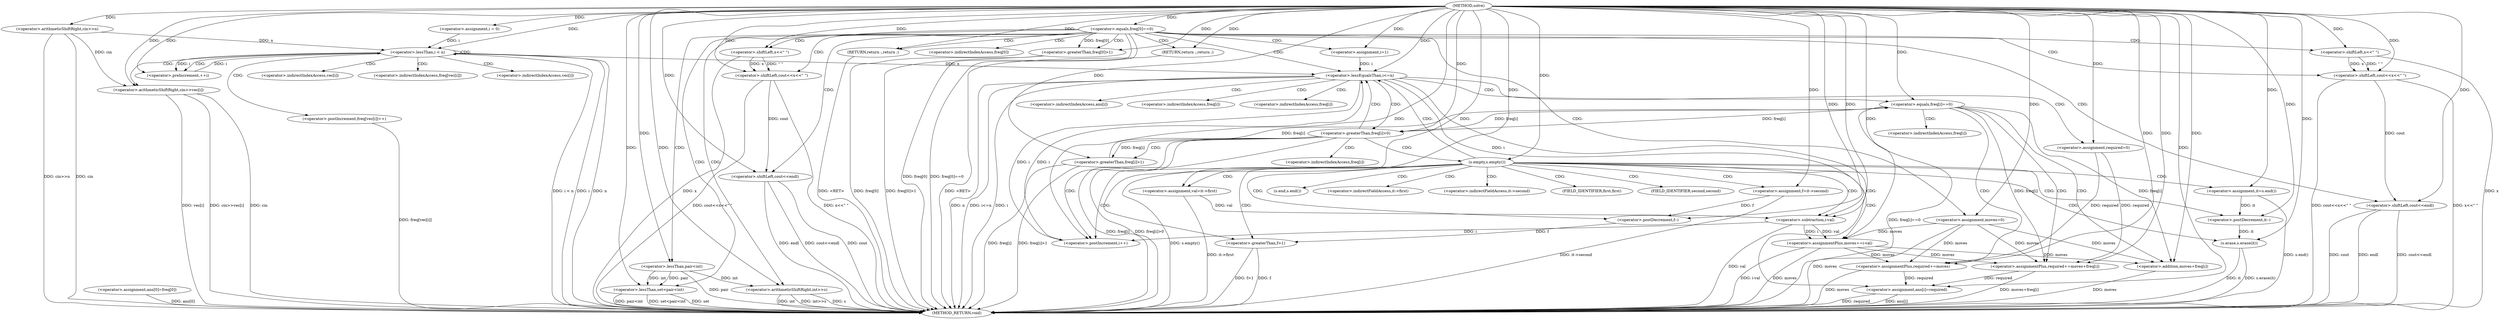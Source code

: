 digraph "solve" {  
"1000743" [label = "(METHOD,solve)" ]
"1000924" [label = "(METHOD_RETURN,void)" ]
"1000746" [label = "(<operator>.arithmeticShiftRight,cin>>n)" ]
"1000774" [label = "(<operator>.assignment,ans[0]=freq[0])" ]
"1000800" [label = "(<operator>.assignment,moves=0)" ]
"1000920" [label = "(<operator>.shiftLeft,cout<<endl)" ]
"1000923" [label = "(RETURN,return ;,return ;)" ]
"1000753" [label = "(<operator>.assignment,i = 0)" ]
"1000756" [label = "(<operator>.lessThan,i < n)" ]
"1000759" [label = "(<operator>.preIncrement,++i)" ]
"1000782" [label = "(<operator>.equals,freq[0]==0)" ]
"1000804" [label = "(<operator>.lessThan,set<pair<int)" ]
"1000809" [label = "(<operator>.arithmeticShiftRight,int>>s)" ]
"1000813" [label = "(<operator>.greaterThan,freq[0]>1)" ]
"1000822" [label = "(<operator>.assignment,i=1)" ]
"1000825" [label = "(<operator>.lessEqualsThan,i<=n)" ]
"1000828" [label = "(<operator>.postIncrement,i++)" ]
"1000915" [label = "(<operator>.shiftLeft,cout<<x<<\" \")" ]
"1000762" [label = "(<operator>.arithmeticShiftRight,cin>>vec[i])" ]
"1000767" [label = "(<operator>.postIncrement,freq[vec[i]]++)" ]
"1000795" [label = "(<operator>.shiftLeft,cout<<endl)" ]
"1000798" [label = "(RETURN,return ;,return ;)" ]
"1000832" [label = "(<operator>.assignment,required=0)" ]
"1000854" [label = "(<operator>.assignment,ans[i]=required)" ]
"1000790" [label = "(<operator>.shiftLeft,cout<<x<<\" \")" ]
"1000806" [label = "(<operator>.lessThan,pair<int)" ]
"1000836" [label = "(<operator>.equals,freq[i]==0)" ]
"1000860" [label = "(<operator>.greaterThan,freq[i]>0)" ]
"1000917" [label = "(<operator>.shiftLeft,x<<\" \")" ]
"1000842" [label = "(<operator>.assignmentPlus,required+=moves)" ]
"1000792" [label = "(<operator>.shiftLeft,x<<\" \")" ]
"1000847" [label = "(<operator>.assignmentPlus,required+=moves+freq[i])" ]
"1000867" [label = "(<operator>.greaterThan,freq[i]>1)" ]
"1000881" [label = "(<operator>.assignment,it=s.end())" ]
"1000884" [label = "(<operator>.postDecrement,it--)" ]
"1000887" [label = "(<operator>.assignment,val=it->first)" ]
"1000893" [label = "(<operator>.assignment,f=it->second)" ]
"1000898" [label = "(<operator>.assignmentPlus,moves+=i-val)" ]
"1000903" [label = "(<operator>.postDecrement,f--)" ]
"1000905" [label = "(s.erase,s.erase(it))" ]
"1000877" [label = "(s.empty,s.empty())" ]
"1000908" [label = "(<operator>.greaterThan,f>1)" ]
"1000849" [label = "(<operator>.addition,moves+freq[i])" ]
"1000900" [label = "(<operator>.subtraction,i-val)" ]
"1000814" [label = "(<operator>.indirectIndexAccess,freq[0])" ]
"1000764" [label = "(<operator>.indirectIndexAccess,vec[i])" ]
"1000768" [label = "(<operator>.indirectIndexAccess,freq[vec[i]])" ]
"1000855" [label = "(<operator>.indirectIndexAccess,ans[i])" ]
"1000770" [label = "(<operator>.indirectIndexAccess,vec[i])" ]
"1000837" [label = "(<operator>.indirectIndexAccess,freq[i])" ]
"1000861" [label = "(<operator>.indirectIndexAccess,freq[i])" ]
"1000868" [label = "(<operator>.indirectIndexAccess,freq[i])" ]
"1000883" [label = "(s.end,s.end())" ]
"1000889" [label = "(<operator>.indirectFieldAccess,it->first)" ]
"1000895" [label = "(<operator>.indirectFieldAccess,it->second)" ]
"1000851" [label = "(<operator>.indirectIndexAccess,freq[i])" ]
"1000891" [label = "(FIELD_IDENTIFIER,first,first)" ]
"1000897" [label = "(FIELD_IDENTIFIER,second,second)" ]
  "1000798" -> "1000924"  [ label = "DDG: <RET>"] 
  "1000746" -> "1000924"  [ label = "DDG: cin"] 
  "1000746" -> "1000924"  [ label = "DDG: cin>>n"] 
  "1000756" -> "1000924"  [ label = "DDG: i"] 
  "1000756" -> "1000924"  [ label = "DDG: n"] 
  "1000756" -> "1000924"  [ label = "DDG: i < n"] 
  "1000774" -> "1000924"  [ label = "DDG: ans[0]"] 
  "1000782" -> "1000924"  [ label = "DDG: freq[0]"] 
  "1000782" -> "1000924"  [ label = "DDG: freq[0]==0"] 
  "1000800" -> "1000924"  [ label = "DDG: moves"] 
  "1000804" -> "1000924"  [ label = "DDG: pair<int"] 
  "1000804" -> "1000924"  [ label = "DDG: set<pair<int"] 
  "1000809" -> "1000924"  [ label = "DDG: int"] 
  "1000809" -> "1000924"  [ label = "DDG: int>>s"] 
  "1000813" -> "1000924"  [ label = "DDG: freq[0]"] 
  "1000813" -> "1000924"  [ label = "DDG: freq[0]>1"] 
  "1000825" -> "1000924"  [ label = "DDG: i"] 
  "1000825" -> "1000924"  [ label = "DDG: n"] 
  "1000825" -> "1000924"  [ label = "DDG: i<=n"] 
  "1000836" -> "1000924"  [ label = "DDG: freq[i]==0"] 
  "1000849" -> "1000924"  [ label = "DDG: moves"] 
  "1000847" -> "1000924"  [ label = "DDG: moves+freq[i]"] 
  "1000842" -> "1000924"  [ label = "DDG: moves"] 
  "1000854" -> "1000924"  [ label = "DDG: ans[i]"] 
  "1000854" -> "1000924"  [ label = "DDG: required"] 
  "1000860" -> "1000924"  [ label = "DDG: freq[i]"] 
  "1000860" -> "1000924"  [ label = "DDG: freq[i]>0"] 
  "1000877" -> "1000924"  [ label = "DDG: s.empty()"] 
  "1000881" -> "1000924"  [ label = "DDG: s.end()"] 
  "1000887" -> "1000924"  [ label = "DDG: it->first"] 
  "1000893" -> "1000924"  [ label = "DDG: it->second"] 
  "1000898" -> "1000924"  [ label = "DDG: moves"] 
  "1000900" -> "1000924"  [ label = "DDG: val"] 
  "1000898" -> "1000924"  [ label = "DDG: i-val"] 
  "1000905" -> "1000924"  [ label = "DDG: it"] 
  "1000905" -> "1000924"  [ label = "DDG: s.erase(it)"] 
  "1000908" -> "1000924"  [ label = "DDG: f"] 
  "1000908" -> "1000924"  [ label = "DDG: f>1"] 
  "1000917" -> "1000924"  [ label = "DDG: x"] 
  "1000915" -> "1000924"  [ label = "DDG: x<<\" \""] 
  "1000915" -> "1000924"  [ label = "DDG: cout<<x<<\" \""] 
  "1000920" -> "1000924"  [ label = "DDG: cout"] 
  "1000920" -> "1000924"  [ label = "DDG: endl"] 
  "1000920" -> "1000924"  [ label = "DDG: cout<<endl"] 
  "1000867" -> "1000924"  [ label = "DDG: freq[i]"] 
  "1000867" -> "1000924"  [ label = "DDG: freq[i]>1"] 
  "1000792" -> "1000924"  [ label = "DDG: x"] 
  "1000790" -> "1000924"  [ label = "DDG: x<<\" \""] 
  "1000790" -> "1000924"  [ label = "DDG: cout<<x<<\" \""] 
  "1000795" -> "1000924"  [ label = "DDG: cout"] 
  "1000795" -> "1000924"  [ label = "DDG: endl"] 
  "1000795" -> "1000924"  [ label = "DDG: cout<<endl"] 
  "1000762" -> "1000924"  [ label = "DDG: cin"] 
  "1000762" -> "1000924"  [ label = "DDG: vec[i]"] 
  "1000762" -> "1000924"  [ label = "DDG: cin>>vec[i]"] 
  "1000767" -> "1000924"  [ label = "DDG: freq[vec[i]]"] 
  "1000923" -> "1000924"  [ label = "DDG: <RET>"] 
  "1000804" -> "1000924"  [ label = "DDG: set"] 
  "1000806" -> "1000924"  [ label = "DDG: pair"] 
  "1000809" -> "1000924"  [ label = "DDG: s"] 
  "1000743" -> "1000800"  [ label = "DDG: "] 
  "1000743" -> "1000923"  [ label = "DDG: "] 
  "1000743" -> "1000746"  [ label = "DDG: "] 
  "1000743" -> "1000753"  [ label = "DDG: "] 
  "1000743" -> "1000822"  [ label = "DDG: "] 
  "1000915" -> "1000920"  [ label = "DDG: cout"] 
  "1000743" -> "1000920"  [ label = "DDG: "] 
  "1000753" -> "1000756"  [ label = "DDG: i"] 
  "1000759" -> "1000756"  [ label = "DDG: i"] 
  "1000743" -> "1000756"  [ label = "DDG: "] 
  "1000746" -> "1000756"  [ label = "DDG: n"] 
  "1000756" -> "1000759"  [ label = "DDG: i"] 
  "1000743" -> "1000759"  [ label = "DDG: "] 
  "1000743" -> "1000782"  [ label = "DDG: "] 
  "1000743" -> "1000798"  [ label = "DDG: "] 
  "1000743" -> "1000804"  [ label = "DDG: "] 
  "1000806" -> "1000804"  [ label = "DDG: int"] 
  "1000806" -> "1000804"  [ label = "DDG: pair"] 
  "1000806" -> "1000809"  [ label = "DDG: int"] 
  "1000743" -> "1000809"  [ label = "DDG: "] 
  "1000782" -> "1000813"  [ label = "DDG: freq[0]"] 
  "1000743" -> "1000813"  [ label = "DDG: "] 
  "1000822" -> "1000825"  [ label = "DDG: i"] 
  "1000828" -> "1000825"  [ label = "DDG: i"] 
  "1000743" -> "1000825"  [ label = "DDG: "] 
  "1000756" -> "1000825"  [ label = "DDG: n"] 
  "1000825" -> "1000828"  [ label = "DDG: i"] 
  "1000900" -> "1000828"  [ label = "DDG: i"] 
  "1000743" -> "1000828"  [ label = "DDG: "] 
  "1000743" -> "1000832"  [ label = "DDG: "] 
  "1000847" -> "1000854"  [ label = "DDG: required"] 
  "1000842" -> "1000854"  [ label = "DDG: required"] 
  "1000743" -> "1000854"  [ label = "DDG: "] 
  "1000743" -> "1000915"  [ label = "DDG: "] 
  "1000917" -> "1000915"  [ label = "DDG: \" \""] 
  "1000917" -> "1000915"  [ label = "DDG: x"] 
  "1000746" -> "1000762"  [ label = "DDG: cin"] 
  "1000743" -> "1000762"  [ label = "DDG: "] 
  "1000790" -> "1000795"  [ label = "DDG: cout"] 
  "1000743" -> "1000795"  [ label = "DDG: "] 
  "1000743" -> "1000806"  [ label = "DDG: "] 
  "1000743" -> "1000917"  [ label = "DDG: "] 
  "1000743" -> "1000790"  [ label = "DDG: "] 
  "1000792" -> "1000790"  [ label = "DDG: x"] 
  "1000792" -> "1000790"  [ label = "DDG: \" \""] 
  "1000860" -> "1000836"  [ label = "DDG: freq[i]"] 
  "1000867" -> "1000836"  [ label = "DDG: freq[i]"] 
  "1000743" -> "1000836"  [ label = "DDG: "] 
  "1000800" -> "1000842"  [ label = "DDG: moves"] 
  "1000898" -> "1000842"  [ label = "DDG: moves"] 
  "1000743" -> "1000842"  [ label = "DDG: "] 
  "1000836" -> "1000860"  [ label = "DDG: freq[i]"] 
  "1000743" -> "1000860"  [ label = "DDG: "] 
  "1000743" -> "1000792"  [ label = "DDG: "] 
  "1000832" -> "1000842"  [ label = "DDG: required"] 
  "1000836" -> "1000847"  [ label = "DDG: freq[i]"] 
  "1000800" -> "1000847"  [ label = "DDG: moves"] 
  "1000898" -> "1000847"  [ label = "DDG: moves"] 
  "1000743" -> "1000847"  [ label = "DDG: "] 
  "1000743" -> "1000881"  [ label = "DDG: "] 
  "1000900" -> "1000898"  [ label = "DDG: i"] 
  "1000900" -> "1000898"  [ label = "DDG: val"] 
  "1000832" -> "1000847"  [ label = "DDG: required"] 
  "1000860" -> "1000867"  [ label = "DDG: freq[i]"] 
  "1000743" -> "1000867"  [ label = "DDG: "] 
  "1000743" -> "1000877"  [ label = "DDG: "] 
  "1000881" -> "1000884"  [ label = "DDG: it"] 
  "1000743" -> "1000884"  [ label = "DDG: "] 
  "1000743" -> "1000887"  [ label = "DDG: "] 
  "1000743" -> "1000893"  [ label = "DDG: "] 
  "1000743" -> "1000898"  [ label = "DDG: "] 
  "1000800" -> "1000898"  [ label = "DDG: moves"] 
  "1000893" -> "1000903"  [ label = "DDG: f"] 
  "1000743" -> "1000903"  [ label = "DDG: "] 
  "1000884" -> "1000905"  [ label = "DDG: it"] 
  "1000743" -> "1000905"  [ label = "DDG: "] 
  "1000800" -> "1000849"  [ label = "DDG: moves"] 
  "1000898" -> "1000849"  [ label = "DDG: moves"] 
  "1000743" -> "1000849"  [ label = "DDG: "] 
  "1000836" -> "1000849"  [ label = "DDG: freq[i]"] 
  "1000825" -> "1000900"  [ label = "DDG: i"] 
  "1000743" -> "1000900"  [ label = "DDG: "] 
  "1000887" -> "1000900"  [ label = "DDG: val"] 
  "1000903" -> "1000908"  [ label = "DDG: f"] 
  "1000743" -> "1000908"  [ label = "DDG: "] 
  "1000756" -> "1000764"  [ label = "CDG: "] 
  "1000756" -> "1000770"  [ label = "CDG: "] 
  "1000756" -> "1000762"  [ label = "CDG: "] 
  "1000756" -> "1000767"  [ label = "CDG: "] 
  "1000756" -> "1000756"  [ label = "CDG: "] 
  "1000756" -> "1000759"  [ label = "CDG: "] 
  "1000756" -> "1000768"  [ label = "CDG: "] 
  "1000782" -> "1000822"  [ label = "CDG: "] 
  "1000782" -> "1000917"  [ label = "CDG: "] 
  "1000782" -> "1000825"  [ label = "CDG: "] 
  "1000782" -> "1000798"  [ label = "CDG: "] 
  "1000782" -> "1000806"  [ label = "CDG: "] 
  "1000782" -> "1000800"  [ label = "CDG: "] 
  "1000782" -> "1000809"  [ label = "CDG: "] 
  "1000782" -> "1000915"  [ label = "CDG: "] 
  "1000782" -> "1000804"  [ label = "CDG: "] 
  "1000782" -> "1000814"  [ label = "CDG: "] 
  "1000782" -> "1000795"  [ label = "CDG: "] 
  "1000782" -> "1000923"  [ label = "CDG: "] 
  "1000782" -> "1000790"  [ label = "CDG: "] 
  "1000782" -> "1000920"  [ label = "CDG: "] 
  "1000782" -> "1000813"  [ label = "CDG: "] 
  "1000782" -> "1000792"  [ label = "CDG: "] 
  "1000825" -> "1000832"  [ label = "CDG: "] 
  "1000825" -> "1000855"  [ label = "CDG: "] 
  "1000825" -> "1000854"  [ label = "CDG: "] 
  "1000825" -> "1000861"  [ label = "CDG: "] 
  "1000825" -> "1000836"  [ label = "CDG: "] 
  "1000825" -> "1000837"  [ label = "CDG: "] 
  "1000825" -> "1000860"  [ label = "CDG: "] 
  "1000836" -> "1000849"  [ label = "CDG: "] 
  "1000836" -> "1000842"  [ label = "CDG: "] 
  "1000836" -> "1000851"  [ label = "CDG: "] 
  "1000836" -> "1000847"  [ label = "CDG: "] 
  "1000860" -> "1000825"  [ label = "CDG: "] 
  "1000860" -> "1000877"  [ label = "CDG: "] 
  "1000860" -> "1000867"  [ label = "CDG: "] 
  "1000860" -> "1000828"  [ label = "CDG: "] 
  "1000860" -> "1000868"  [ label = "CDG: "] 
  "1000877" -> "1000893"  [ label = "CDG: "] 
  "1000877" -> "1000883"  [ label = "CDG: "] 
  "1000877" -> "1000825"  [ label = "CDG: "] 
  "1000877" -> "1000900"  [ label = "CDG: "] 
  "1000877" -> "1000903"  [ label = "CDG: "] 
  "1000877" -> "1000887"  [ label = "CDG: "] 
  "1000877" -> "1000897"  [ label = "CDG: "] 
  "1000877" -> "1000905"  [ label = "CDG: "] 
  "1000877" -> "1000884"  [ label = "CDG: "] 
  "1000877" -> "1000898"  [ label = "CDG: "] 
  "1000877" -> "1000828"  [ label = "CDG: "] 
  "1000877" -> "1000908"  [ label = "CDG: "] 
  "1000877" -> "1000881"  [ label = "CDG: "] 
  "1000877" -> "1000891"  [ label = "CDG: "] 
  "1000877" -> "1000889"  [ label = "CDG: "] 
  "1000877" -> "1000895"  [ label = "CDG: "] 
}

